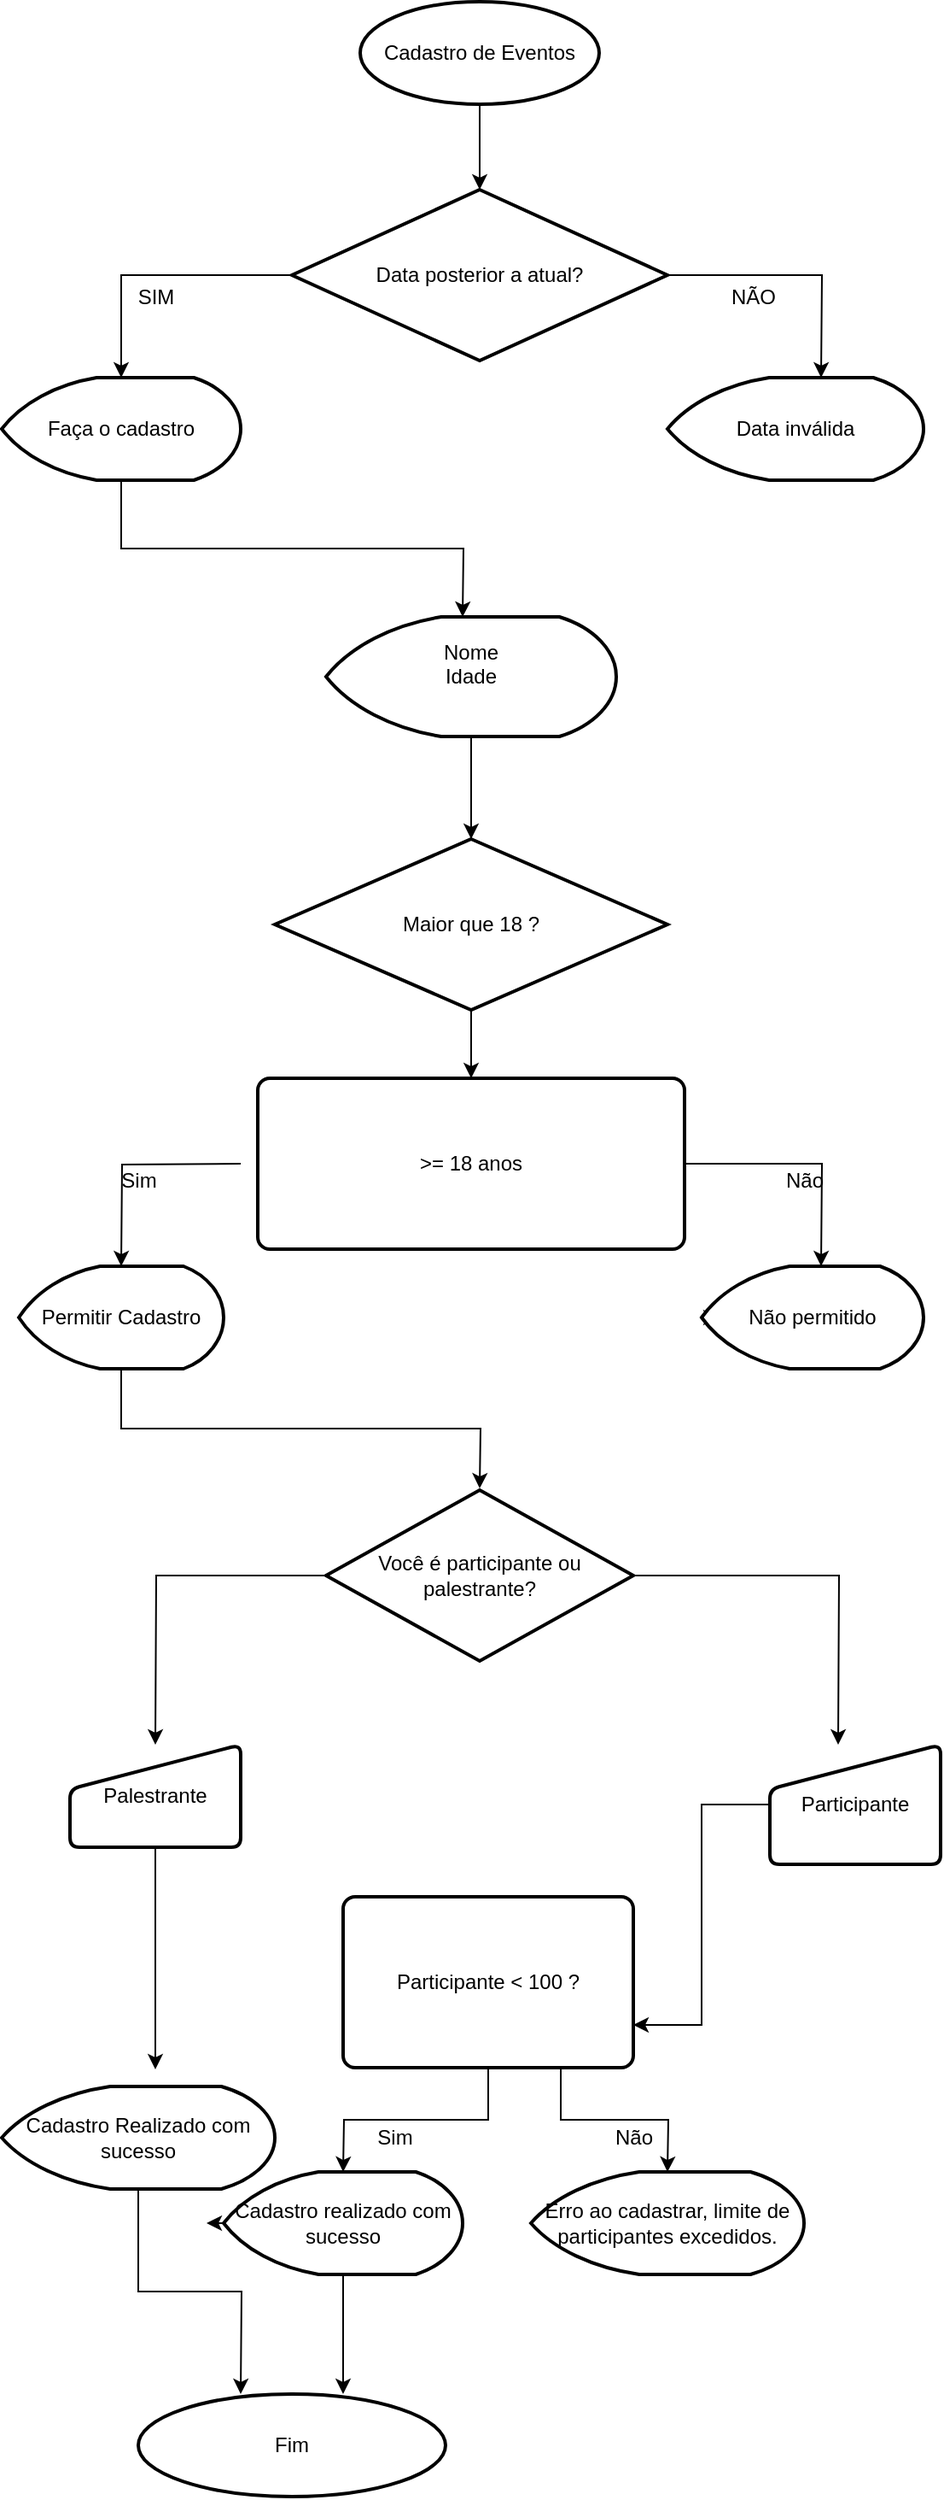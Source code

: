 <mxfile version="14.9.9" type="github">
  <diagram id="C5RBs43oDa-KdzZeNtuy" name="Page-1">
    <mxGraphModel dx="868" dy="482" grid="1" gridSize="10" guides="1" tooltips="1" connect="1" arrows="1" fold="1" page="1" pageScale="1" pageWidth="827" pageHeight="1169" background="none" math="0" shadow="0">
      <root>
        <mxCell id="WIyWlLk6GJQsqaUBKTNV-0" />
        <mxCell id="WIyWlLk6GJQsqaUBKTNV-1" parent="WIyWlLk6GJQsqaUBKTNV-0" />
        <mxCell id="G8KtCLC6d5U8vp29H0CE-4" style="edgeStyle=orthogonalEdgeStyle;rounded=0;orthogonalLoop=1;jettySize=auto;html=1;exitX=0.5;exitY=1;exitDx=0;exitDy=0;exitPerimeter=0;entryX=0.5;entryY=0;entryDx=0;entryDy=0;entryPerimeter=0;" edge="1" parent="WIyWlLk6GJQsqaUBKTNV-1" source="G8KtCLC6d5U8vp29H0CE-0" target="G8KtCLC6d5U8vp29H0CE-2">
          <mxGeometry relative="1" as="geometry" />
        </mxCell>
        <mxCell id="G8KtCLC6d5U8vp29H0CE-0" value="Cadastro de Eventos&lt;br&gt;" style="strokeWidth=2;html=1;shape=mxgraph.flowchart.start_1;whiteSpace=wrap;" vertex="1" parent="WIyWlLk6GJQsqaUBKTNV-1">
          <mxGeometry x="330" y="60" width="140" height="60" as="geometry" />
        </mxCell>
        <mxCell id="G8KtCLC6d5U8vp29H0CE-12" style="edgeStyle=orthogonalEdgeStyle;rounded=0;orthogonalLoop=1;jettySize=auto;html=1;exitX=1;exitY=0.5;exitDx=0;exitDy=0;exitPerimeter=0;" edge="1" parent="WIyWlLk6GJQsqaUBKTNV-1" source="G8KtCLC6d5U8vp29H0CE-2">
          <mxGeometry relative="1" as="geometry">
            <mxPoint x="600" y="280" as="targetPoint" />
          </mxGeometry>
        </mxCell>
        <mxCell id="G8KtCLC6d5U8vp29H0CE-15" style="edgeStyle=orthogonalEdgeStyle;rounded=0;orthogonalLoop=1;jettySize=auto;html=1;exitX=0;exitY=0.5;exitDx=0;exitDy=0;exitPerimeter=0;entryX=0.5;entryY=0;entryDx=0;entryDy=0;entryPerimeter=0;" edge="1" parent="WIyWlLk6GJQsqaUBKTNV-1" source="G8KtCLC6d5U8vp29H0CE-2" target="G8KtCLC6d5U8vp29H0CE-13">
          <mxGeometry relative="1" as="geometry" />
        </mxCell>
        <mxCell id="G8KtCLC6d5U8vp29H0CE-2" value="&lt;font style=&quot;vertical-align: inherit&quot;&gt;&lt;font style=&quot;vertical-align: inherit&quot;&gt;Data posterior a atual?&lt;/font&gt;&lt;/font&gt;" style="strokeWidth=2;html=1;shape=mxgraph.flowchart.decision;whiteSpace=wrap;" vertex="1" parent="WIyWlLk6GJQsqaUBKTNV-1">
          <mxGeometry x="290" y="170" width="220" height="100" as="geometry" />
        </mxCell>
        <mxCell id="G8KtCLC6d5U8vp29H0CE-19" style="edgeStyle=orthogonalEdgeStyle;rounded=0;orthogonalLoop=1;jettySize=auto;html=1;exitX=0.5;exitY=1;exitDx=0;exitDy=0;exitPerimeter=0;" edge="1" parent="WIyWlLk6GJQsqaUBKTNV-1" source="G8KtCLC6d5U8vp29H0CE-13">
          <mxGeometry relative="1" as="geometry">
            <mxPoint x="390" y="420" as="targetPoint" />
          </mxGeometry>
        </mxCell>
        <mxCell id="G8KtCLC6d5U8vp29H0CE-13" value="&lt;font style=&quot;vertical-align: inherit&quot;&gt;&lt;font style=&quot;vertical-align: inherit&quot;&gt;Faça o cadastro&lt;/font&gt;&lt;/font&gt;" style="strokeWidth=2;html=1;shape=mxgraph.flowchart.display;whiteSpace=wrap;" vertex="1" parent="WIyWlLk6GJQsqaUBKTNV-1">
          <mxGeometry x="120" y="280" width="140" height="60" as="geometry" />
        </mxCell>
        <mxCell id="G8KtCLC6d5U8vp29H0CE-14" value="&lt;font style=&quot;vertical-align: inherit&quot;&gt;&lt;font style=&quot;vertical-align: inherit&quot;&gt;Data inválida&lt;/font&gt;&lt;/font&gt;" style="strokeWidth=2;html=1;shape=mxgraph.flowchart.display;whiteSpace=wrap;" vertex="1" parent="WIyWlLk6GJQsqaUBKTNV-1">
          <mxGeometry x="510" y="280" width="150" height="60" as="geometry" />
        </mxCell>
        <mxCell id="G8KtCLC6d5U8vp29H0CE-16" value="&lt;font style=&quot;vertical-align: inherit&quot;&gt;&lt;font style=&quot;vertical-align: inherit&quot;&gt;SIM&lt;br&gt;&lt;br&gt;&lt;/font&gt;&lt;/font&gt;" style="text;html=1;align=center;verticalAlign=middle;resizable=0;points=[];autosize=1;strokeColor=none;" vertex="1" parent="WIyWlLk6GJQsqaUBKTNV-1">
          <mxGeometry x="190" y="225" width="40" height="30" as="geometry" />
        </mxCell>
        <mxCell id="G8KtCLC6d5U8vp29H0CE-18" value="&lt;font style=&quot;vertical-align: inherit&quot;&gt;&lt;font style=&quot;vertical-align: inherit&quot;&gt;NÃO&lt;br&gt;&lt;br&gt;&lt;/font&gt;&lt;/font&gt;" style="text;html=1;align=center;verticalAlign=middle;resizable=0;points=[];autosize=1;strokeColor=none;" vertex="1" parent="WIyWlLk6GJQsqaUBKTNV-1">
          <mxGeometry x="540" y="225" width="40" height="30" as="geometry" />
        </mxCell>
        <mxCell id="G8KtCLC6d5U8vp29H0CE-21" style="edgeStyle=orthogonalEdgeStyle;rounded=0;orthogonalLoop=1;jettySize=auto;html=1;exitX=0.5;exitY=1;exitDx=0;exitDy=0;exitPerimeter=0;" edge="1" parent="WIyWlLk6GJQsqaUBKTNV-1" source="G8KtCLC6d5U8vp29H0CE-20">
          <mxGeometry relative="1" as="geometry">
            <mxPoint x="395" y="550" as="targetPoint" />
          </mxGeometry>
        </mxCell>
        <mxCell id="G8KtCLC6d5U8vp29H0CE-20" value="&lt;font style=&quot;vertical-align: inherit&quot;&gt;&lt;font style=&quot;vertical-align: inherit&quot;&gt;Nome&lt;br&gt;Idade&lt;br&gt;&lt;br&gt;&lt;/font&gt;&lt;/font&gt;" style="strokeWidth=2;html=1;shape=mxgraph.flowchart.display;whiteSpace=wrap;" vertex="1" parent="WIyWlLk6GJQsqaUBKTNV-1">
          <mxGeometry x="310" y="420" width="170" height="70" as="geometry" />
        </mxCell>
        <mxCell id="G8KtCLC6d5U8vp29H0CE-29" style="edgeStyle=orthogonalEdgeStyle;rounded=0;orthogonalLoop=1;jettySize=auto;html=1;exitX=0.5;exitY=1;exitDx=0;exitDy=0;exitPerimeter=0;" edge="1" parent="WIyWlLk6GJQsqaUBKTNV-1" source="G8KtCLC6d5U8vp29H0CE-28">
          <mxGeometry relative="1" as="geometry">
            <mxPoint x="395" y="690" as="targetPoint" />
          </mxGeometry>
        </mxCell>
        <mxCell id="G8KtCLC6d5U8vp29H0CE-28" value="&lt;font style=&quot;vertical-align: inherit&quot;&gt;&lt;font style=&quot;vertical-align: inherit&quot;&gt;Maior que 18 ?&lt;/font&gt;&lt;/font&gt;" style="strokeWidth=2;html=1;shape=mxgraph.flowchart.decision;whiteSpace=wrap;" vertex="1" parent="WIyWlLk6GJQsqaUBKTNV-1">
          <mxGeometry x="280" y="550" width="230" height="100" as="geometry" />
        </mxCell>
        <mxCell id="G8KtCLC6d5U8vp29H0CE-32" style="edgeStyle=orthogonalEdgeStyle;rounded=0;orthogonalLoop=1;jettySize=auto;html=1;exitX=1;exitY=0.5;exitDx=0;exitDy=0;" edge="1" parent="WIyWlLk6GJQsqaUBKTNV-1" source="G8KtCLC6d5U8vp29H0CE-30">
          <mxGeometry relative="1" as="geometry">
            <mxPoint x="600" y="800" as="targetPoint" />
          </mxGeometry>
        </mxCell>
        <mxCell id="G8KtCLC6d5U8vp29H0CE-33" style="edgeStyle=orthogonalEdgeStyle;rounded=0;orthogonalLoop=1;jettySize=auto;html=1;" edge="1" parent="WIyWlLk6GJQsqaUBKTNV-1">
          <mxGeometry relative="1" as="geometry">
            <mxPoint x="190" y="800" as="targetPoint" />
            <mxPoint x="260" y="740" as="sourcePoint" />
          </mxGeometry>
        </mxCell>
        <mxCell id="G8KtCLC6d5U8vp29H0CE-30" value="&lt;font style=&quot;vertical-align: inherit&quot;&gt;&lt;font style=&quot;vertical-align: inherit&quot;&gt;&amp;gt;= 18 anos&lt;/font&gt;&lt;/font&gt;" style="rounded=1;whiteSpace=wrap;html=1;absoluteArcSize=1;arcSize=14;strokeWidth=2;" vertex="1" parent="WIyWlLk6GJQsqaUBKTNV-1">
          <mxGeometry x="270" y="690" width="250" height="100" as="geometry" />
        </mxCell>
        <mxCell id="G8KtCLC6d5U8vp29H0CE-34" value="&lt;font style=&quot;vertical-align: inherit&quot;&gt;&lt;font style=&quot;vertical-align: inherit&quot;&gt;Sim&lt;/font&gt;&lt;/font&gt;" style="text;html=1;align=center;verticalAlign=middle;resizable=0;points=[];autosize=1;strokeColor=none;" vertex="1" parent="WIyWlLk6GJQsqaUBKTNV-1">
          <mxGeometry x="180" y="740" width="40" height="20" as="geometry" />
        </mxCell>
        <mxCell id="G8KtCLC6d5U8vp29H0CE-35" value="&lt;font style=&quot;vertical-align: inherit&quot;&gt;&lt;font style=&quot;vertical-align: inherit&quot;&gt;Não&lt;/font&gt;&lt;/font&gt;" style="text;html=1;align=center;verticalAlign=middle;resizable=0;points=[];autosize=1;strokeColor=none;" vertex="1" parent="WIyWlLk6GJQsqaUBKTNV-1">
          <mxGeometry x="570" y="740" width="40" height="20" as="geometry" />
        </mxCell>
        <mxCell id="G8KtCLC6d5U8vp29H0CE-41" style="edgeStyle=orthogonalEdgeStyle;rounded=0;orthogonalLoop=1;jettySize=auto;html=1;exitX=0.5;exitY=1;exitDx=0;exitDy=0;exitPerimeter=0;" edge="1" parent="WIyWlLk6GJQsqaUBKTNV-1" source="G8KtCLC6d5U8vp29H0CE-36">
          <mxGeometry relative="1" as="geometry">
            <mxPoint x="400" y="930" as="targetPoint" />
          </mxGeometry>
        </mxCell>
        <mxCell id="G8KtCLC6d5U8vp29H0CE-36" value="&lt;font style=&quot;vertical-align: inherit&quot;&gt;&lt;font style=&quot;vertical-align: inherit&quot;&gt;Permitir Cadastro&lt;/font&gt;&lt;/font&gt;" style="strokeWidth=2;html=1;shape=mxgraph.flowchart.display;whiteSpace=wrap;" vertex="1" parent="WIyWlLk6GJQsqaUBKTNV-1">
          <mxGeometry x="130" y="800" width="120" height="60" as="geometry" />
        </mxCell>
        <mxCell id="G8KtCLC6d5U8vp29H0CE-40" style="edgeStyle=orthogonalEdgeStyle;rounded=0;orthogonalLoop=1;jettySize=auto;html=1;exitX=0;exitY=0.5;exitDx=0;exitDy=0;exitPerimeter=0;" edge="1" parent="WIyWlLk6GJQsqaUBKTNV-1" source="G8KtCLC6d5U8vp29H0CE-37">
          <mxGeometry relative="1" as="geometry">
            <mxPoint x="540" y="830" as="targetPoint" />
          </mxGeometry>
        </mxCell>
        <mxCell id="G8KtCLC6d5U8vp29H0CE-37" value="&lt;font style=&quot;vertical-align: inherit&quot;&gt;&lt;font style=&quot;vertical-align: inherit&quot;&gt;Não permitido&lt;/font&gt;&lt;/font&gt;" style="strokeWidth=2;html=1;shape=mxgraph.flowchart.display;whiteSpace=wrap;" vertex="1" parent="WIyWlLk6GJQsqaUBKTNV-1">
          <mxGeometry x="530" y="800" width="130" height="60" as="geometry" />
        </mxCell>
        <mxCell id="G8KtCLC6d5U8vp29H0CE-43" style="edgeStyle=orthogonalEdgeStyle;rounded=0;orthogonalLoop=1;jettySize=auto;html=1;" edge="1" parent="WIyWlLk6GJQsqaUBKTNV-1" source="G8KtCLC6d5U8vp29H0CE-42">
          <mxGeometry relative="1" as="geometry">
            <mxPoint x="210" y="1080" as="targetPoint" />
          </mxGeometry>
        </mxCell>
        <mxCell id="G8KtCLC6d5U8vp29H0CE-44" style="edgeStyle=orthogonalEdgeStyle;rounded=0;orthogonalLoop=1;jettySize=auto;html=1;exitX=1;exitY=0.5;exitDx=0;exitDy=0;exitPerimeter=0;" edge="1" parent="WIyWlLk6GJQsqaUBKTNV-1" source="G8KtCLC6d5U8vp29H0CE-42">
          <mxGeometry relative="1" as="geometry">
            <mxPoint x="610" y="1080" as="targetPoint" />
          </mxGeometry>
        </mxCell>
        <mxCell id="G8KtCLC6d5U8vp29H0CE-42" value="&lt;font style=&quot;vertical-align: inherit&quot;&gt;&lt;font style=&quot;vertical-align: inherit&quot;&gt;&lt;font style=&quot;vertical-align: inherit&quot;&gt;&lt;font style=&quot;vertical-align: inherit&quot;&gt;Você é participante ou palestrante?&lt;/font&gt;&lt;/font&gt;&lt;br&gt;&lt;/font&gt;&lt;/font&gt;" style="strokeWidth=2;html=1;shape=mxgraph.flowchart.decision;whiteSpace=wrap;" vertex="1" parent="WIyWlLk6GJQsqaUBKTNV-1">
          <mxGeometry x="310" y="931" width="180" height="100" as="geometry" />
        </mxCell>
        <mxCell id="G8KtCLC6d5U8vp29H0CE-49" style="edgeStyle=orthogonalEdgeStyle;rounded=0;orthogonalLoop=1;jettySize=auto;html=1;exitX=0.5;exitY=1;exitDx=0;exitDy=0;" edge="1" parent="WIyWlLk6GJQsqaUBKTNV-1" source="G8KtCLC6d5U8vp29H0CE-45">
          <mxGeometry relative="1" as="geometry">
            <mxPoint x="210" y="1270" as="targetPoint" />
          </mxGeometry>
        </mxCell>
        <mxCell id="G8KtCLC6d5U8vp29H0CE-45" value="&lt;font style=&quot;vertical-align: inherit&quot;&gt;&lt;font style=&quot;vertical-align: inherit&quot;&gt;Palestrante&lt;/font&gt;&lt;/font&gt;" style="html=1;strokeWidth=2;shape=manualInput;whiteSpace=wrap;rounded=1;size=26;arcSize=11;" vertex="1" parent="WIyWlLk6GJQsqaUBKTNV-1">
          <mxGeometry x="160" y="1080" width="100" height="60" as="geometry" />
        </mxCell>
        <mxCell id="G8KtCLC6d5U8vp29H0CE-51" style="edgeStyle=orthogonalEdgeStyle;rounded=0;orthogonalLoop=1;jettySize=auto;html=1;entryX=1;entryY=0.75;entryDx=0;entryDy=0;" edge="1" parent="WIyWlLk6GJQsqaUBKTNV-1" source="G8KtCLC6d5U8vp29H0CE-46" target="G8KtCLC6d5U8vp29H0CE-47">
          <mxGeometry relative="1" as="geometry" />
        </mxCell>
        <mxCell id="G8KtCLC6d5U8vp29H0CE-46" value="&lt;font style=&quot;vertical-align: inherit&quot;&gt;&lt;font style=&quot;vertical-align: inherit&quot;&gt;Participante&lt;/font&gt;&lt;/font&gt;" style="html=1;strokeWidth=2;shape=manualInput;whiteSpace=wrap;rounded=1;size=26;arcSize=11;" vertex="1" parent="WIyWlLk6GJQsqaUBKTNV-1">
          <mxGeometry x="570" y="1080" width="100" height="70" as="geometry" />
        </mxCell>
        <mxCell id="G8KtCLC6d5U8vp29H0CE-52" style="edgeStyle=orthogonalEdgeStyle;rounded=0;orthogonalLoop=1;jettySize=auto;html=1;exitX=0.5;exitY=1;exitDx=0;exitDy=0;" edge="1" parent="WIyWlLk6GJQsqaUBKTNV-1" source="G8KtCLC6d5U8vp29H0CE-47">
          <mxGeometry relative="1" as="geometry">
            <mxPoint x="320" y="1330" as="targetPoint" />
          </mxGeometry>
        </mxCell>
        <mxCell id="G8KtCLC6d5U8vp29H0CE-53" style="edgeStyle=orthogonalEdgeStyle;rounded=0;orthogonalLoop=1;jettySize=auto;html=1;exitX=0.75;exitY=1;exitDx=0;exitDy=0;" edge="1" parent="WIyWlLk6GJQsqaUBKTNV-1" source="G8KtCLC6d5U8vp29H0CE-47">
          <mxGeometry relative="1" as="geometry">
            <mxPoint x="510" y="1330" as="targetPoint" />
          </mxGeometry>
        </mxCell>
        <mxCell id="G8KtCLC6d5U8vp29H0CE-47" value="&lt;font style=&quot;vertical-align: inherit&quot;&gt;&lt;font style=&quot;vertical-align: inherit&quot;&gt;&lt;font style=&quot;vertical-align: inherit&quot;&gt;&lt;font style=&quot;vertical-align: inherit&quot;&gt;&lt;font style=&quot;vertical-align: inherit&quot;&gt;&lt;font style=&quot;vertical-align: inherit&quot;&gt;Participante &amp;lt; 100 ?&lt;/font&gt;&lt;/font&gt;&lt;/font&gt;&lt;/font&gt;&lt;/font&gt;&lt;/font&gt;" style="rounded=1;whiteSpace=wrap;html=1;absoluteArcSize=1;arcSize=14;strokeWidth=2;" vertex="1" parent="WIyWlLk6GJQsqaUBKTNV-1">
          <mxGeometry x="320" y="1169" width="170" height="100" as="geometry" />
        </mxCell>
        <mxCell id="G8KtCLC6d5U8vp29H0CE-62" style="edgeStyle=orthogonalEdgeStyle;rounded=0;orthogonalLoop=1;jettySize=auto;html=1;exitX=0.5;exitY=1;exitDx=0;exitDy=0;exitPerimeter=0;" edge="1" parent="WIyWlLk6GJQsqaUBKTNV-1" source="G8KtCLC6d5U8vp29H0CE-50">
          <mxGeometry relative="1" as="geometry">
            <mxPoint x="260" y="1460" as="targetPoint" />
          </mxGeometry>
        </mxCell>
        <mxCell id="G8KtCLC6d5U8vp29H0CE-50" value="&lt;font style=&quot;vertical-align: inherit&quot;&gt;&lt;font style=&quot;vertical-align: inherit&quot;&gt;Cadastro Realizado com sucesso&lt;/font&gt;&lt;/font&gt;" style="strokeWidth=2;html=1;shape=mxgraph.flowchart.display;whiteSpace=wrap;" vertex="1" parent="WIyWlLk6GJQsqaUBKTNV-1">
          <mxGeometry x="120" y="1280" width="160" height="60" as="geometry" />
        </mxCell>
        <mxCell id="G8KtCLC6d5U8vp29H0CE-54" value="&lt;font style=&quot;vertical-align: inherit&quot;&gt;&lt;font style=&quot;vertical-align: inherit&quot;&gt;&lt;font style=&quot;vertical-align: inherit&quot;&gt;&lt;font style=&quot;vertical-align: inherit&quot;&gt;Sim&lt;/font&gt;&lt;/font&gt;&lt;/font&gt;&lt;/font&gt;" style="text;html=1;align=center;verticalAlign=middle;resizable=0;points=[];autosize=1;strokeColor=none;" vertex="1" parent="WIyWlLk6GJQsqaUBKTNV-1">
          <mxGeometry x="330" y="1300" width="40" height="20" as="geometry" />
        </mxCell>
        <mxCell id="G8KtCLC6d5U8vp29H0CE-55" value="&lt;font style=&quot;vertical-align: inherit&quot;&gt;&lt;font style=&quot;vertical-align: inherit&quot;&gt;&lt;font style=&quot;vertical-align: inherit&quot;&gt;&lt;font style=&quot;vertical-align: inherit&quot;&gt;Não&lt;/font&gt;&lt;/font&gt;&lt;br&gt;&lt;/font&gt;&lt;/font&gt;" style="text;html=1;align=center;verticalAlign=middle;resizable=0;points=[];autosize=1;strokeColor=none;" vertex="1" parent="WIyWlLk6GJQsqaUBKTNV-1">
          <mxGeometry x="470" y="1300" width="40" height="20" as="geometry" />
        </mxCell>
        <mxCell id="G8KtCLC6d5U8vp29H0CE-61" style="edgeStyle=orthogonalEdgeStyle;rounded=0;orthogonalLoop=1;jettySize=auto;html=1;exitX=0;exitY=0.5;exitDx=0;exitDy=0;exitPerimeter=0;" edge="1" parent="WIyWlLk6GJQsqaUBKTNV-1" source="G8KtCLC6d5U8vp29H0CE-56">
          <mxGeometry relative="1" as="geometry">
            <mxPoint x="240" y="1360" as="targetPoint" />
          </mxGeometry>
        </mxCell>
        <mxCell id="G8KtCLC6d5U8vp29H0CE-63" style="edgeStyle=orthogonalEdgeStyle;rounded=0;orthogonalLoop=1;jettySize=auto;html=1;exitX=0.5;exitY=1;exitDx=0;exitDy=0;exitPerimeter=0;" edge="1" parent="WIyWlLk6GJQsqaUBKTNV-1" source="G8KtCLC6d5U8vp29H0CE-56">
          <mxGeometry relative="1" as="geometry">
            <mxPoint x="320" y="1460" as="targetPoint" />
          </mxGeometry>
        </mxCell>
        <mxCell id="G8KtCLC6d5U8vp29H0CE-56" value="&lt;font style=&quot;vertical-align: inherit&quot;&gt;&lt;font style=&quot;vertical-align: inherit&quot;&gt;Cadastro realizado com sucesso&lt;/font&gt;&lt;/font&gt;" style="strokeWidth=2;html=1;shape=mxgraph.flowchart.display;whiteSpace=wrap;" vertex="1" parent="WIyWlLk6GJQsqaUBKTNV-1">
          <mxGeometry x="250" y="1330" width="140" height="60" as="geometry" />
        </mxCell>
        <mxCell id="G8KtCLC6d5U8vp29H0CE-58" style="edgeStyle=orthogonalEdgeStyle;rounded=0;orthogonalLoop=1;jettySize=auto;html=1;exitX=1;exitY=0.5;exitDx=0;exitDy=0;exitPerimeter=0;" edge="1" parent="WIyWlLk6GJQsqaUBKTNV-1" source="G8KtCLC6d5U8vp29H0CE-57">
          <mxGeometry relative="1" as="geometry">
            <mxPoint x="590" y="1360" as="targetPoint" />
          </mxGeometry>
        </mxCell>
        <mxCell id="G8KtCLC6d5U8vp29H0CE-57" value="&lt;font style=&quot;vertical-align: inherit&quot;&gt;&lt;font style=&quot;vertical-align: inherit&quot;&gt;Erro ao cadastrar, limite de participantes excedidos.&lt;/font&gt;&lt;/font&gt;" style="strokeWidth=2;html=1;shape=mxgraph.flowchart.display;whiteSpace=wrap;" vertex="1" parent="WIyWlLk6GJQsqaUBKTNV-1">
          <mxGeometry x="430" y="1330" width="160" height="60" as="geometry" />
        </mxCell>
        <mxCell id="G8KtCLC6d5U8vp29H0CE-64" value="&lt;font style=&quot;vertical-align: inherit&quot;&gt;&lt;font style=&quot;vertical-align: inherit&quot;&gt;Fim&lt;/font&gt;&lt;/font&gt;" style="strokeWidth=2;html=1;shape=mxgraph.flowchart.start_1;whiteSpace=wrap;" vertex="1" parent="WIyWlLk6GJQsqaUBKTNV-1">
          <mxGeometry x="200" y="1460" width="180" height="60" as="geometry" />
        </mxCell>
      </root>
    </mxGraphModel>
  </diagram>
</mxfile>
